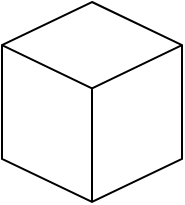 <mxfile version="24.2.0" type="github">
  <diagram name="第 1 页" id="fEUWl-14gBJczgdTES_2">
    <mxGraphModel dx="1637" dy="318" grid="0" gridSize="10" guides="1" tooltips="1" connect="1" arrows="1" fold="1" page="0" pageScale="1" pageWidth="827" pageHeight="1169" math="0" shadow="0">
      <root>
        <mxCell id="0" />
        <mxCell id="1" parent="0" />
        <mxCell id="q9trxet7QKn2z58Sx8oV-3" value="" style="html=1;whiteSpace=wrap;shape=isoCube2;backgroundOutline=1;isoAngle=15;fontStyle=1" vertex="1" parent="1">
          <mxGeometry x="263" y="528" width="90" height="100" as="geometry" />
        </mxCell>
      </root>
    </mxGraphModel>
  </diagram>
</mxfile>
